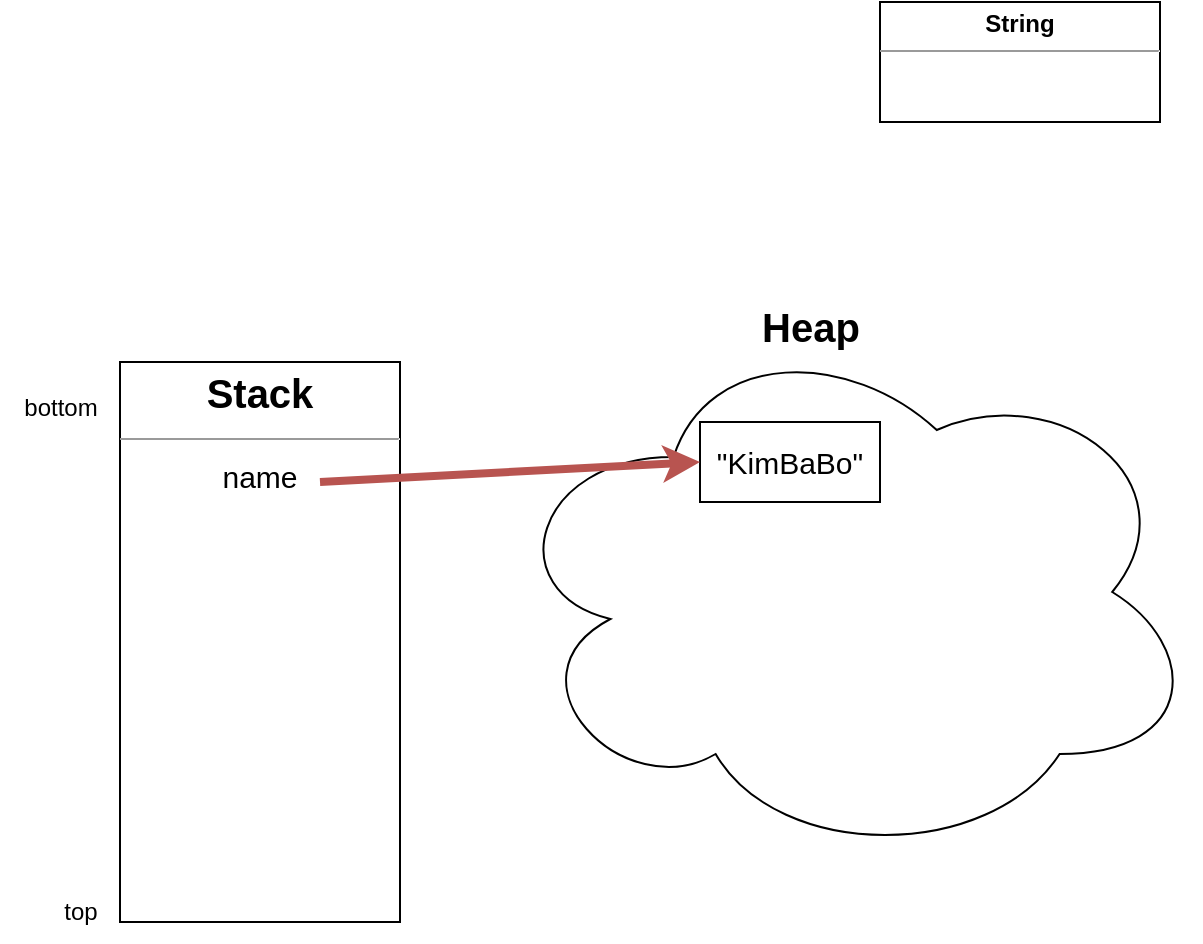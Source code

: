 <mxfile version="21.7.4" type="github">
  <diagram name="페이지-1" id="fiuSSu2Xz-Cz_Qztz7Re">
    <mxGraphModel dx="794" dy="1155" grid="1" gridSize="10" guides="1" tooltips="1" connect="1" arrows="1" fold="1" page="1" pageScale="1" pageWidth="827" pageHeight="1169" math="0" shadow="0">
      <root>
        <mxCell id="0" />
        <mxCell id="1" parent="0" />
        <mxCell id="_GvwiiuaDg607PDm9osk-1" value="&lt;p style=&quot;margin:0px;margin-top:4px;text-align:center;&quot;&gt;&lt;b&gt;String&lt;/b&gt;&lt;/p&gt;&lt;hr size=&quot;1&quot;&gt;&lt;div style=&quot;height:2px;&quot;&gt;&lt;/div&gt;" style="verticalAlign=top;align=left;overflow=fill;fontSize=12;fontFamily=Helvetica;html=1;whiteSpace=wrap;" vertex="1" parent="1">
          <mxGeometry x="460" y="60" width="140" height="60" as="geometry" />
        </mxCell>
        <mxCell id="_GvwiiuaDg607PDm9osk-2" value="&lt;p style=&quot;margin: 4px 0px 0px; font-size: 20px;&quot;&gt;&lt;b style=&quot;&quot;&gt;&lt;font style=&quot;font-size: 20px;&quot;&gt;Stack&lt;/font&gt;&lt;/b&gt;&lt;/p&gt;&lt;hr style=&quot;font-size: 20px;&quot; size=&quot;1&quot;&gt;&lt;div style=&quot;height: 2px;&quot;&gt;&lt;font style=&quot;font-size: 15px;&quot;&gt;name&lt;/font&gt;&lt;/div&gt;" style="verticalAlign=top;align=center;overflow=fill;fontSize=12;fontFamily=Helvetica;html=1;whiteSpace=wrap;" vertex="1" parent="1">
          <mxGeometry x="80" y="240" width="140" height="280" as="geometry" />
        </mxCell>
        <mxCell id="_GvwiiuaDg607PDm9osk-4" value="" style="ellipse;shape=cloud;whiteSpace=wrap;html=1;" vertex="1" parent="1">
          <mxGeometry x="269" y="220" width="351" height="270" as="geometry" />
        </mxCell>
        <mxCell id="_GvwiiuaDg607PDm9osk-7" value="bottom" style="text;html=1;align=center;verticalAlign=middle;resizable=0;points=[];autosize=1;strokeColor=none;fillColor=none;" vertex="1" parent="1">
          <mxGeometry x="20" y="248" width="60" height="30" as="geometry" />
        </mxCell>
        <mxCell id="_GvwiiuaDg607PDm9osk-8" value="top" style="text;html=1;align=center;verticalAlign=middle;resizable=0;points=[];autosize=1;strokeColor=none;fillColor=none;" vertex="1" parent="1">
          <mxGeometry x="40" y="500" width="40" height="30" as="geometry" />
        </mxCell>
        <mxCell id="_GvwiiuaDg607PDm9osk-10" value="&lt;font style=&quot;font-size: 15px;&quot;&gt;&quot;KimBaBo&quot;&lt;/font&gt;" style="whiteSpace=wrap;html=1;" vertex="1" parent="1">
          <mxGeometry x="370" y="270" width="90" height="40" as="geometry" />
        </mxCell>
        <mxCell id="_GvwiiuaDg607PDm9osk-11" value="&lt;h2&gt;&lt;font style=&quot;font-size: 20px;&quot;&gt;Heap&lt;/font&gt;&lt;/h2&gt;" style="text;html=1;align=center;verticalAlign=middle;resizable=0;points=[];autosize=1;strokeColor=none;fillColor=none;" vertex="1" parent="1">
          <mxGeometry x="390" y="188" width="70" height="70" as="geometry" />
        </mxCell>
        <mxCell id="_GvwiiuaDg607PDm9osk-13" value="" style="endArrow=classic;html=1;rounded=0;entryX=0;entryY=0.5;entryDx=0;entryDy=0;fillColor=#f8cecc;strokeColor=#b85450;strokeWidth=4;" edge="1" parent="1" target="_GvwiiuaDg607PDm9osk-10">
          <mxGeometry width="50" height="50" relative="1" as="geometry">
            <mxPoint x="180" y="300" as="sourcePoint" />
            <mxPoint x="280" y="300" as="targetPoint" />
          </mxGeometry>
        </mxCell>
      </root>
    </mxGraphModel>
  </diagram>
</mxfile>
